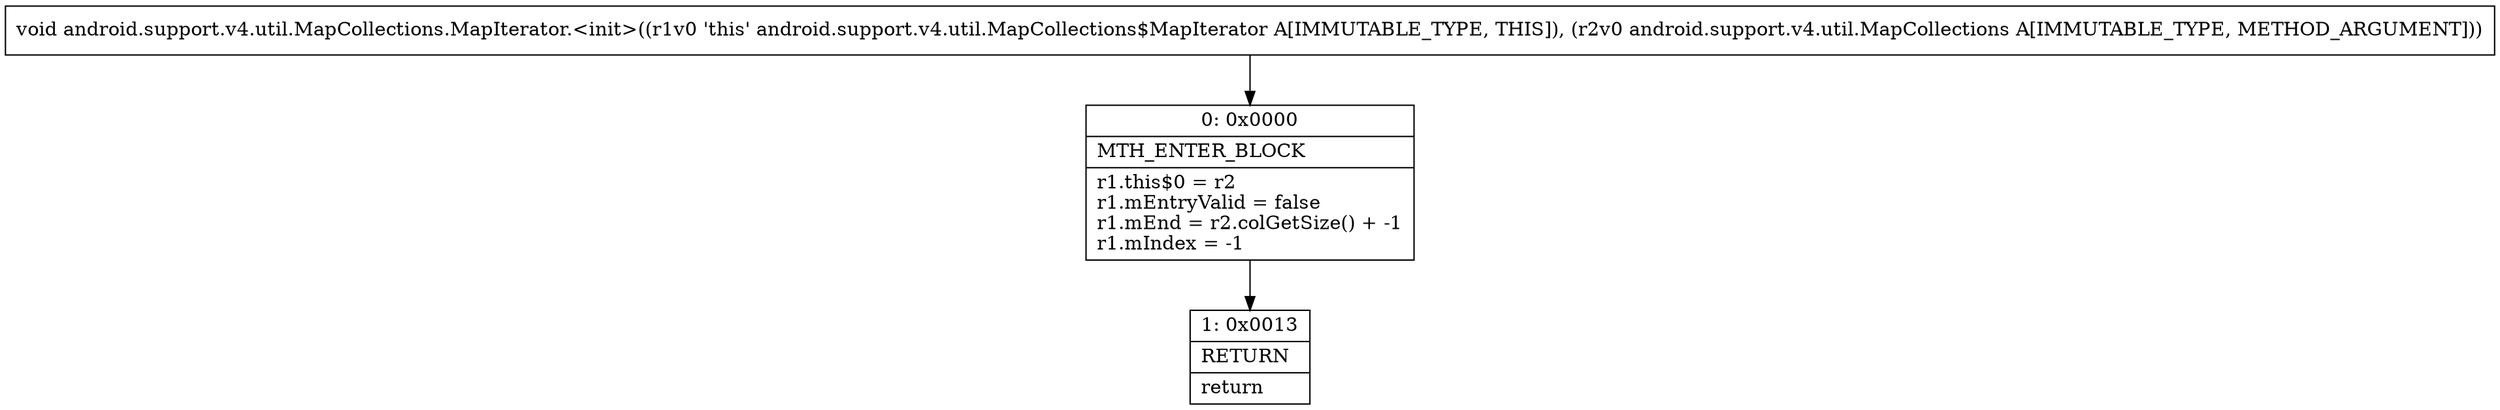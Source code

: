 digraph "CFG forandroid.support.v4.util.MapCollections.MapIterator.\<init\>(Landroid\/support\/v4\/util\/MapCollections;)V" {
Node_0 [shape=record,label="{0\:\ 0x0000|MTH_ENTER_BLOCK\l|r1.this$0 = r2\lr1.mEntryValid = false\lr1.mEnd = r2.colGetSize() + \-1\lr1.mIndex = \-1\l}"];
Node_1 [shape=record,label="{1\:\ 0x0013|RETURN\l|return\l}"];
MethodNode[shape=record,label="{void android.support.v4.util.MapCollections.MapIterator.\<init\>((r1v0 'this' android.support.v4.util.MapCollections$MapIterator A[IMMUTABLE_TYPE, THIS]), (r2v0 android.support.v4.util.MapCollections A[IMMUTABLE_TYPE, METHOD_ARGUMENT])) }"];
MethodNode -> Node_0;
Node_0 -> Node_1;
}

